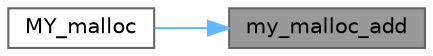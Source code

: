 digraph "my_malloc_add"
{
 // LATEX_PDF_SIZE
  bgcolor="transparent";
  edge [fontname=Helvetica,fontsize=10,labelfontname=Helvetica,labelfontsize=10];
  node [fontname=Helvetica,fontsize=10,shape=box,height=0.2,width=0.4];
  rankdir="RL";
  Node1 [label="my_malloc_add",height=0.2,width=0.4,color="gray40", fillcolor="grey60", style="filled", fontcolor="black",tooltip="添加节点的所有信息"];
  Node1 -> Node2 [dir="back",color="steelblue1",style="solid"];
  Node2 [label="MY_malloc",height=0.2,width=0.4,color="grey40", fillcolor="white", style="filled",URL="$mymalloc_8c.html#a690c2265c4b965a2d63be882043d777a",tooltip="申请内存"];
}
